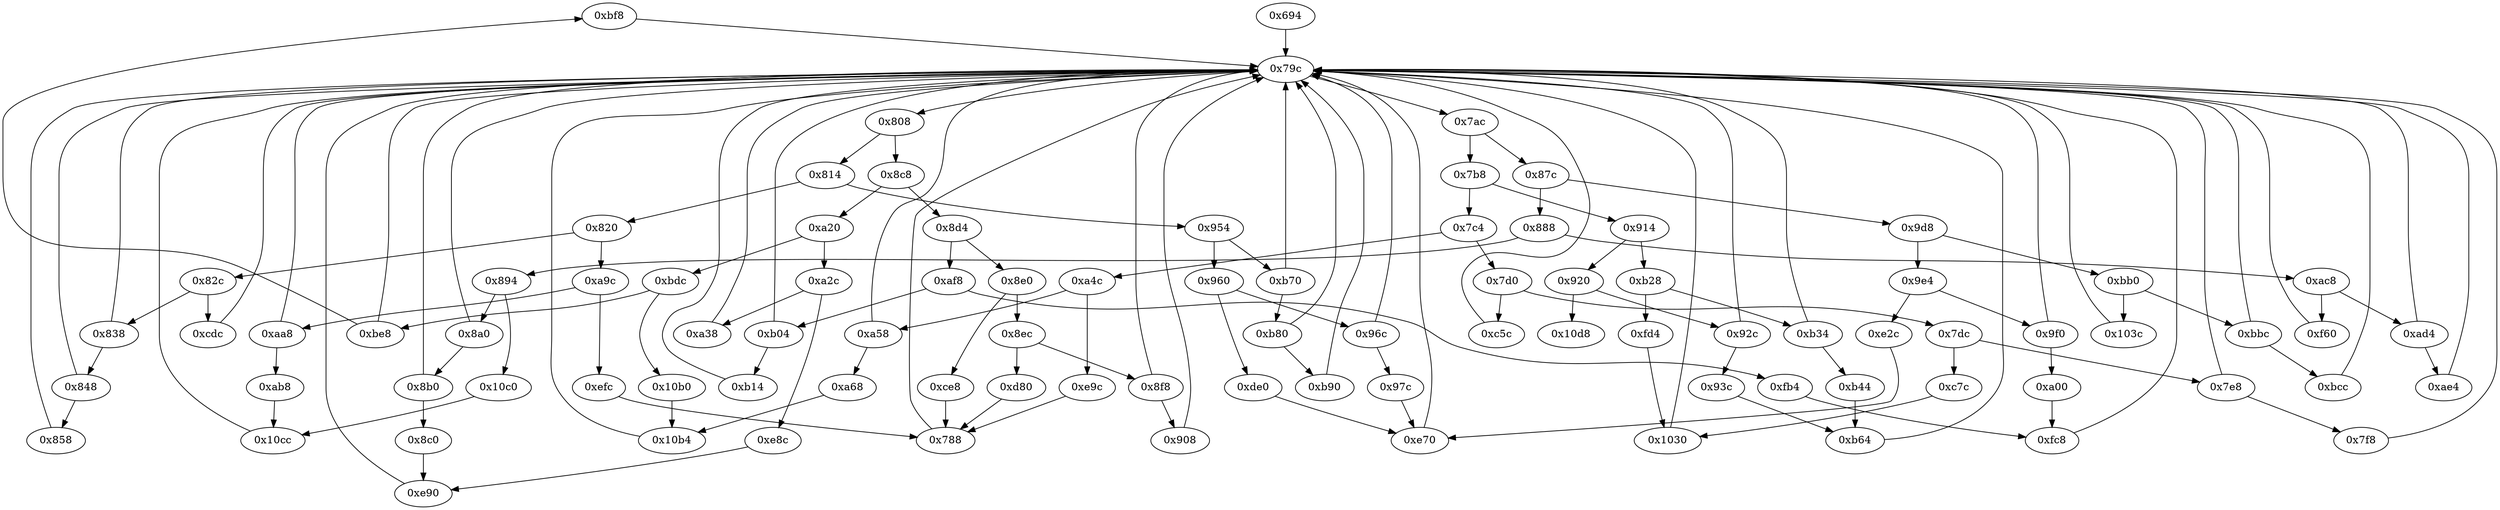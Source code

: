 strict digraph "" {
	"0xbf8"	 [opcode="[u'ldr', u'ldr', u'ldr', u'ldr', u'add', u'sub', u'sub', u'mul', u'eor', u'and', u'ldr', u'ldr', u'mov', u'mov', u'cmp', u'mov', \
u'cmp', u'mov', u'mov', u'cmp', u'mov', u'mov', u'teq', u'mov', u'b']"];
	"0x79c"	 [opcode="[u'mov', u'ldr', u'cmp', u'b']"];
	"0xbf8" -> "0x79c";
	"0xab8"	 [opcode="[u'ldrb', u'ldr', u'ldr', u'b']"];
	"0x10cc"	 [opcode="[u'cmp', u'mov', u'b']"];
	"0xab8" -> "0x10cc";
	"0xa68"	 [opcode="[u'ldr', u'ldr', u'mov', u'ldr', u'ldrb', u'ldr', u'sub', u'sub', u'str', u'ldr', u'rsb', u'rsb', u'b']"];
	"0x10b4"	 [opcode="[u'str', u'ldr', u'b']"];
	"0xa68" -> "0x10b4";
	"0x8b0"	 [opcode="[u'ldr', u'cmp', u'mov', u'b']"];
	"0x8c0"	 [opcode="[u'ldr', u'b']"];
	"0x8b0" -> "0x8c0";
	"0x8b0" -> "0x79c";
	"0x9f0"	 [opcode="[u'ldr', u'cmp', u'mov', u'b']"];
	"0x9f0" -> "0x79c";
	"0xa00"	 [opcode="[u'ldr', u'ldr', u'sub', u'add', u'add', u'str', u'ldr', u'b']"];
	"0x9f0" -> "0xa00";
	"0xb44"	 [opcode="[u'ldr', u'str', u'ldr', u'str', u'ldr', u'ldr', u'ldr', u'ldr']"];
	"0xb64"	 [opcode="[u'cmp', u'mov', u'b']"];
	"0xb44" -> "0xb64";
	"0x848"	 [opcode="[u'ldr', u'cmp', u'mov', u'b']"];
	"0x858"	 [opcode="[u'ldr', u'sub', u'ldr', u'ldr', u'bl', u'ldr', u'add', u'ldr', u'b']"];
	"0x848" -> "0x858";
	"0x848" -> "0x79c";
	"0x920"	 [opcode="[u'ldr', u'cmp', u'b']"];
	"0x92c"	 [opcode="[u'ldr', u'cmp', u'mov', u'b']"];
	"0x920" -> "0x92c";
	"0x10d8"	 [opcode="[u'ldr', u'ldr', u'ldr', u'ldr', u'sub', u'mov', u'sub', u'pop']"];
	"0x920" -> "0x10d8";
	"0xd80"	 [opcode="[u'sub', u'mov', u'str', u'ldr', u'ldr', u'ldr', u'ldr', u'ldr', u'ldr', u'cmp', u'mov', u'add', u'sub', u'sub', u'mul', u'mvn', \
u'mov', u'orr', u'ldr', u'cmn', u'mov', u'teq', u'ldr', u'b']"];
	"0x788"	 [opcode="[u'mov', u'cmn', u'mov', u'cmp', u'mov']"];
	"0xd80" -> "0x788";
	"0x7ac"	 [opcode="[u'ldr', u'cmp', u'b']"];
	"0x87c"	 [opcode="[u'ldr', u'cmp', u'b']"];
	"0x7ac" -> "0x87c";
	"0x7b8"	 [opcode="[u'ldr', u'cmp', u'b']"];
	"0x7ac" -> "0x7b8";
	"0xaa8"	 [opcode="[u'ldr', u'cmp', u'mov', u'b']"];
	"0xaa8" -> "0xab8";
	"0xaa8" -> "0x79c";
	"0xa58"	 [opcode="[u'ldr', u'cmp', u'mov', u'b']"];
	"0xa58" -> "0xa68";
	"0xa58" -> "0x79c";
	"0x8c8"	 [opcode="[u'ldr', u'cmp', u'b']"];
	"0x8d4"	 [opcode="[u'ldr', u'cmp', u'b']"];
	"0x8c8" -> "0x8d4";
	"0xa20"	 [opcode="[u'ldr', u'cmp', u'b']"];
	"0x8c8" -> "0xa20";
	"0xe90"	 [opcode="[u'str', u'ldr', u'b']"];
	"0x8c0" -> "0xe90";
	"0x858" -> "0x79c";
	"0x914"	 [opcode="[u'ldr', u'cmp', u'b']"];
	"0x914" -> "0x920";
	"0xb28"	 [opcode="[u'ldr', u'cmp', u'b']"];
	"0x914" -> "0xb28";
	"0x92c" -> "0x79c";
	"0x93c"	 [opcode="[u'str', u'ldr', u'ldr', u'ldr', u'ldr', u'b']"];
	"0x92c" -> "0x93c";
	"0x9d8"	 [opcode="[u'ldr', u'cmp', u'b']"];
	"0x87c" -> "0x9d8";
	"0x888"	 [opcode="[u'ldr', u'cmp', u'b']"];
	"0x87c" -> "0x888";
	"0xbb0"	 [opcode="[u'ldr', u'cmp', u'b']"];
	"0x9d8" -> "0xbb0";
	"0x9e4"	 [opcode="[u'ldr', u'cmp', u'b']"];
	"0x9d8" -> "0x9e4";
	"0x8ec"	 [opcode="[u'ldr', u'cmp', u'b']"];
	"0x8ec" -> "0xd80";
	"0x8f8"	 [opcode="[u'ldr', u'cmp', u'mov', u'b']"];
	"0x8ec" -> "0x8f8";
	"0x79c" -> "0x7ac";
	"0x808"	 [opcode="[u'ldr', u'cmp', u'b']"];
	"0x79c" -> "0x808";
	"0x7c4"	 [opcode="[u'ldr', u'cmp', u'b']"];
	"0xa4c"	 [opcode="[u'ldr', u'cmp', u'b']"];
	"0x7c4" -> "0xa4c";
	"0x7d0"	 [opcode="[u'ldr', u'cmp', u'b']"];
	"0x7c4" -> "0x7d0";
	"0x8e0"	 [opcode="[u'ldr', u'cmp', u'b']"];
	"0x8d4" -> "0x8e0";
	"0xaf8"	 [opcode="[u'ldr', u'cmp', u'b']"];
	"0x8d4" -> "0xaf8";
	"0x1030"	 [opcode="[u'teq', u'mov', u'b']"];
	"0x1030" -> "0x79c";
	"0xce8"	 [opcode="[u'ldr', u'sub', u'mov', u'add', u'str', u'ldr', u'ldr', u'str', u'ldr', u'add', u'str', u'ldr', u'ldr', u'str', u'ldr', u'ldr', \
u'cmp', u'mov', u'mov', u'strb', u'ldr', u'ldr', u'ldr', u'ldr', u'cmp', u'mov', u'rsb', u'mvn', u'mul', u'mvn', u'mov', u'orr', \
u'ldr', u'cmn', u'mov', u'teq', u'ldr', u'b']"];
	"0xce8" -> "0x788";
	"0x908"	 [opcode="[u'ldr', u'mov', u'b']"];
	"0x908" -> "0x79c";
	"0x694"	 [opcode="[u'push', u'add', u'sub', u'str', u'ldr', u'cmp', u'mvn', u'ldr', u'ldr', u'str', u'ldr', u'ldr', u'str', u'rsb', u'mvn', u'str', \
u'ldr', u'mov', u'ldr', u'str', u'ldr', u'str', u'ldr', u'ldr', u'ldr', u'str', u'ldr', u'str', u'ldr', u'str', u'ldr', u'str', \
u'ldr', u'ldr', u'str', u'ldr', u'str', u'ldr', u'str', u'ldr', u'str', u'ldr', u'str', u'ldr', u'str', u'ldr', u'str', u'ldr', \
u'str', u'ldr', u'str', u'ldr', u'add', u'str', u'ldr', u'add', u'str', u'str', u'str', u'str', u'b']"];
	"0x694" -> "0x79c";
	"0xcdc"	 [opcode="[u'ldr', u'ldr', u'b']"];
	"0xcdc" -> "0x79c";
	"0x97c"	 [opcode="[u'ldr', u'ldr', u'str', u'ldr', u'ldr', u'ldr', u'ldr', u'mov', u'sub', u'cmp', u'sub', u'mov', u'add', u'mul', u'mov', u'mvn', \
u'ldr', u'orr', u'cmn', u'mov', u'teq', u'ldr', u'b']"];
	"0xe70"	 [opcode="[u'mov', u'cmn', u'mov', u'mov', u'cmp', u'mov', u'b']"];
	"0x97c" -> "0xe70";
	"0xb34"	 [opcode="[u'ldr', u'cmp', u'mov', u'b']"];
	"0xb34" -> "0xb44";
	"0xb34" -> "0x79c";
	"0xfd4"	 [opcode="[u'ldr', u'ldr', u'ldr', u'ldr', u'ldr', u'add', u'sub', u'sub', u'mul', u'mvn', u'ldr', u'orr', u'mov', u'cmn', u'mov', u'ldr', \
u'cmp', u'mov', u'mov', u'mov', u'cmn', u'mov', u'mov']"];
	"0xfd4" -> "0x1030";
	"0x7b8" -> "0x914";
	"0x7b8" -> "0x7c4";
	"0xa38"	 [opcode="[u'ldr', u'cmp', u'mov', u'ldr', u'b']"];
	"0xa38" -> "0x79c";
	"0xbdc"	 [opcode="[u'ldr', u'cmp', u'b']"];
	"0xbe8"	 [opcode="[u'ldr', u'cmp', u'mov', u'b']"];
	"0xbdc" -> "0xbe8";
	"0x10b0"	 [opcode="[u'mov']"];
	"0xbdc" -> "0x10b0";
	"0x8e0" -> "0x8ec";
	"0x8e0" -> "0xce8";
	"0xa4c" -> "0xa58";
	"0xe9c"	 [opcode="[u'ldr', u'ldr', u'mov', u'str', u'ldr', u'ldr', u'str', u'ldr', u'ldr', u'ldr', u'ldr', u'cmp', u'mov', u'sub', u'mul', u'mvn', \
u'mov', u'orr', u'ldr', u'cmn', u'mov', u'teq', u'ldr', u'b']"];
	"0xa4c" -> "0xe9c";
	"0xde0"	 [opcode="[u'ldr', u'ldr', u'ldr', u'ldr', u'mov', u'rsb', u'cmp', u'mvn', u'mov', u'mul', u'mov', u'mvn', u'ldr', u'orr', u'cmn', u'mov', \
u'teq', u'ldr', u'b']"];
	"0xde0" -> "0xe70";
	"0x103c"	 [opcode="[u'ldr', u'ldr', u'mov', u'cmp', u'mov', u'mov', u'strb', u'ldr', u'ldr', u'rsb', u'mvn', u'mul', u'eor', u'and', u'ldr', u'mov', \
u'mov', u'ldr', u'ldr', u'cmp', u'mov', u'teq', u'ldr', u'mov', u'cmp', u'mov', u'cmp', u'mov', u'b']"];
	"0x103c" -> "0x79c";
	"0x788" -> "0x79c";
	"0xb04"	 [opcode="[u'ldr', u'cmp', u'mov', u'b']"];
	"0xb04" -> "0x79c";
	"0xb14"	 [opcode="[u'ldrb', u'ldr', u'cmp', u'mov', u'b']"];
	"0xb04" -> "0xb14";
	"0x8f8" -> "0x79c";
	"0x8f8" -> "0x908";
	"0x10c0"	 [opcode="[u'ldrb', u'ldr', u'ldr']"];
	"0x10c0" -> "0x10cc";
	"0x894"	 [opcode="[u'ldr', u'cmp', u'b']"];
	"0x888" -> "0x894";
	"0xac8"	 [opcode="[u'ldr', u'cmp', u'b']"];
	"0x888" -> "0xac8";
	"0xb80"	 [opcode="[u'ldr', u'cmp', u'mov', u'b']"];
	"0xb80" -> "0x79c";
	"0xb90"	 [opcode="[u'mov', u'mov', u'bl', u'ldr', u'mov', u'mov', u'ldr', u'b']"];
	"0xb80" -> "0xb90";
	"0xa20" -> "0xbdc";
	"0xa2c"	 [opcode="[u'ldr', u'cmp', u'b']"];
	"0xa20" -> "0xa2c";
	"0xbbc"	 [opcode="[u'ldr', u'cmp', u'mov', u'b']"];
	"0xbbc" -> "0x79c";
	"0xbcc"	 [opcode="[u'ldr', u'ldr', u'ldr', u'b']"];
	"0xbbc" -> "0xbcc";
	"0x7e8"	 [opcode="[u'ldr', u'cmp', u'mov', u'b']"];
	"0x7e8" -> "0x79c";
	"0x7f8"	 [opcode="[u'ldr', u'ldr', u'ldr', u'b']"];
	"0x7e8" -> "0x7f8";
	"0x960"	 [opcode="[u'ldr', u'cmp', u'b']"];
	"0x960" -> "0xde0";
	"0x96c"	 [opcode="[u'ldr', u'cmp', u'mov', u'b']"];
	"0x960" -> "0x96c";
	"0xe9c" -> "0x788";
	"0x808" -> "0x8c8";
	"0x814"	 [opcode="[u'ldr', u'cmp', u'b']"];
	"0x808" -> "0x814";
	"0xa9c"	 [opcode="[u'ldr', u'cmp', u'b']"];
	"0xa9c" -> "0xaa8";
	"0xefc"	 [opcode="[u'ldr', u'ldr', u'mov', u'cmp', u'mov', u'mov', u'strb', u'ldr', u'ldr', u'ldr', u'ldr', u'cmp', u'mov', u'rsb', u'mvn', u'mul', \
u'mvn', u'mov', u'orr', u'ldr', u'cmn', u'mov', u'teq', u'ldr', u'b']"];
	"0xa9c" -> "0xefc";
	"0xefc" -> "0x788";
	"0xb28" -> "0xb34";
	"0xb28" -> "0xfd4";
	"0xbe8" -> "0xbf8";
	"0xbe8" -> "0x79c";
	"0x7dc"	 [opcode="[u'ldr', u'cmp', u'b']"];
	"0x7dc" -> "0x7e8";
	"0xc7c"	 [opcode="[u'ldr', u'ldr', u'ldr', u'str', u'ldr', u'ldr', u'rsb', u'mvn', u'mul', u'eor', u'and', u'ldr', u'mov', u'mov', u'ldr', u'cmp', \
u'mov', u'cmp', u'mov', u'mov', u'cmp', u'mov', u'mov', u'b']"];
	"0x7dc" -> "0xc7c";
	"0x10cc" -> "0x79c";
	"0xc5c"	 [opcode="[u'ldr', u'ldr', u'str', u'ldr', u'ldr', u'str', u'ldr', u'b']"];
	"0xc5c" -> "0x79c";
	"0xb14" -> "0x79c";
	"0xa2c" -> "0xa38";
	"0xe8c"	 [opcode="[u'mov']"];
	"0xa2c" -> "0xe8c";
	"0xb90" -> "0x79c";
	"0x954"	 [opcode="[u'ldr', u'cmp', u'b']"];
	"0x954" -> "0x960";
	"0xb70"	 [opcode="[u'ldr', u'cmp', u'mov', u'b']"];
	"0x954" -> "0xb70";
	"0xfb4"	 [opcode="[u'ldr', u'ldr', u'add', u'add', u'sub']"];
	"0xfc8"	 [opcode="[u'str', u'ldr', u'b']"];
	"0xfb4" -> "0xfc8";
	"0x894" -> "0x10c0";
	"0x8a0"	 [opcode="[u'ldr', u'cmp', u'mov', u'b']"];
	"0x894" -> "0x8a0";
	"0x10b4" -> "0x79c";
	"0x10b0" -> "0x10b4";
	"0x814" -> "0x954";
	"0x820"	 [opcode="[u'ldr', u'cmp', u'b']"];
	"0x814" -> "0x820";
	"0x7d0" -> "0x7dc";
	"0x7d0" -> "0xc5c";
	"0xbb0" -> "0x103c";
	"0xbb0" -> "0xbbc";
	"0x96c" -> "0x79c";
	"0x96c" -> "0x97c";
	"0xaf8" -> "0xb04";
	"0xaf8" -> "0xfb4";
	"0xe90" -> "0x79c";
	"0xa00" -> "0xfc8";
	"0x9e4" -> "0x9f0";
	"0xe2c"	 [opcode="[u'ldr', u'ldr', u'ldr', u'ldr', u'mov', u'sub', u'cmp', u'mul', u'mov', u'mov', u'mvn', u'ldr', u'orr', u'cmn', u'mov', u'teq', \
u'ldr']"];
	"0x9e4" -> "0xe2c";
	"0xe70" -> "0x79c";
	"0xfc8" -> "0x79c";
	"0xb64" -> "0x79c";
	"0x820" -> "0xa9c";
	"0x82c"	 [opcode="[u'ldr', u'cmp', u'b']"];
	"0x820" -> "0x82c";
	"0xf60"	 [opcode="[u'ldr', u'ldr', u'sub', u'mul', u'eor', u'and', u'ldr', u'mov', u'mov', u'ldr', u'cmp', u'mov', u'cmp', u'mov', u'mov', u'cmp', \
u'mov', u'mov', u'teq', u'mov', u'b']"];
	"0xf60" -> "0x79c";
	"0x93c" -> "0xb64";
	"0xae4"	 [opcode="[u'ldr', u'bl', u'ldr', u'mov', u'b']"];
	"0xae4" -> "0x79c";
	"0xac8" -> "0xf60";
	"0xad4"	 [opcode="[u'ldr', u'cmp', u'mov', u'b']"];
	"0xac8" -> "0xad4";
	"0xe2c" -> "0xe70";
	"0xc7c" -> "0x1030";
	"0x8a0" -> "0x8b0";
	"0x8a0" -> "0x79c";
	"0x7f8" -> "0x79c";
	"0xb70" -> "0x79c";
	"0xb70" -> "0xb80";
	"0xbcc" -> "0x79c";
	"0x838"	 [opcode="[u'ldr', u'cmp', u'mov', u'b']"];
	"0x838" -> "0x848";
	"0x838" -> "0x79c";
	"0xe8c" -> "0xe90";
	"0x82c" -> "0xcdc";
	"0x82c" -> "0x838";
	"0xad4" -> "0x79c";
	"0xad4" -> "0xae4";
}
